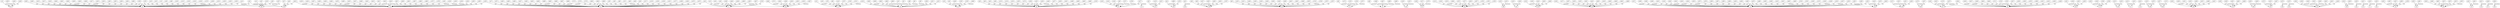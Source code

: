digraph references {
  p8 -> s51 [label=use];
  p9 -> s52 [label=cite];
  p13 -> s7 [label=contribute];
  p14 -> s52 [label=cite];
  p14 -> s60 [label=contribute];
  p15 -> s4 [label=contribute];
  p18 -> s52 [label=use];
  p19 -> s8 [label=cite];
  p20 -> s4 [label=use];
  p21 -> s60 [label=cite];
  p23 -> s52 [label=cite];
  p24 -> s49 [label=contribute];
  p24 -> s52 [label=use];
  p26 -> s49 [label=contribute];
  p26 -> s52 [label=cite];
  p27 -> s28 [label=cite];
  p28 -> s56 [label=use];
  p29 -> s52 [label=cite];
  p33 -> s7 [label=cite];
  p33 -> s28 [label=cite];
  p34 -> s7 [label=cite];
  p35 -> s28 [label=use];
  p37 -> s49 [label=use];
  p40 -> s7 [label=cite];
  p41 -> s32 [label=contribute];
  p42 -> s8 [label=cite];
  p43 -> s28 [label=use];
  p50 -> s37 [label=contribute];
  p51 -> s32 [label=contribute];
  p53 -> s27 [label=contribute];
  p54 -> s54 [label=contribute];
  p55 -> s20 [label=contribute];
  p56 -> s59 [label=use];
  p58 -> s29 [label=cite];
  p63 -> s28 [label=cite];
  p64 -> s49 [label=use];
  p68 -> s32 [label=cite];
  p69 -> s52 [label=cite];
  p74 -> s28 [label=cite];
  p78 -> s4 [label=cite];
  p80 -> s28 [label=use];
  p81 -> s32 [label=contribute];
  p82 -> s32 [label=contribute];
  p83 -> s56 [label=use];
  p86 -> s28 [label=contribute];
  p89 -> s4 [label=cite];
  p90 -> s29 [label=cite];
  p91 -> s60 [label=cite];
  p92 -> s56 [label=cite];
  p93 -> s38 [label=cite];
  p94 -> s28 [label=cite];
  p95 -> s5 [label=contribute];
  p98 -> s9 [label=contribute];
  p99 -> s56 [label=cite];
  p100 -> s43 [label=contribute];
  p101 -> s43 [label=contribute];
  p102 -> s38 [label=cite];
  p103 -> s52 [label=cite];
  p105 -> s60 [label=cite];
  p108 -> s11 [label=cite];
  p110 -> s56 [label=use];
  p113 -> s58 [label=use];
  p115 -> s52 [label=use];
  p116 -> s56 [label=cite];
  p117 -> s28 [label=cite];
  p118 -> s27 [label=use];
  p119 -> s28 [label=cite];
  p120 -> s52 [label=cite];
  p130 -> s37 [label=cite];
  p133 -> s36 [label=cite];
  p134 -> s31 [label=contribute];
  p135 -> s33 [label=contribute];
  p136 -> s46 [label=contribute];
  p137 -> s19 [label=contribute];
  p138 -> s28 [label=use];
  p139 -> s28 [label=use];
  p140 -> s19 [label=use];
  p141 -> s38 [label=cite];
  p142 -> s4 [label=contribute];
  p142 -> s32 [label=cite];
  p143 -> s4 [label=cite];
  p145 -> s37 [label=cite];
  p146 -> s37 [label=use];
  p149 -> s59 [label=contribute];
  p150 -> s58 [label=contribute];
  p151 -> s28 [label=cite];
  p152 -> s36 [label=contribute];
  p154 -> s52 [label=use];
  p155 -> s56 [label=cite];
  p158 -> s52 [label=use];
  p160 -> s19 [label=use];
  p162 -> s56 [label=cite];
  p165 -> s59 [label=contribute];
  p168 -> s38 [label=cite];
  p170 -> s19 [label=use];
  p171 -> s46 [label=cite];
  p173 -> s5 [label=cite];
  p174 -> s56 [label=cite];
  p175 -> s16 [label=contribute];
  p176 -> s52 [label=contribute];
  p177 -> s28 [label=cite];
  p178 -> s48 [label=contribute];
  p179 -> s57 [label=cite];
  p181 -> s53 [label=contribute];
  p184 -> s57 [label=cite];
  p185 -> s3 [label=contribute];
  p186 -> s56 [label=cite];
  p187 -> s60 [label=cite];
  p188 -> s7 [label=cite];
  p189 -> s19 [label=contribute];
  p190 -> s38 [label=cite];
  p191 -> s56 [label=cite];
  p193 -> s28 [label=use];
  p193 -> s59 [label=cite];
  p194 -> s38 [label=cite];
  p195 -> s19 [label=use];
  p199 -> s52 [label=use];
  p200 -> s38 [label=cite];
  p206 -> s38 [label=cite];
  p207 -> s46 [label=use];
  p208 -> s28 [label=use];
  p210 -> s52 [label=use];
  p213 -> s18 [label=contribute];
  p214 -> s2 [label=contribute];
  p220 -> s19 [label=use];
  p221 -> s27 [label=use];
  p222 -> s2 [label=cite];
  p223 -> s58 [label=cite];
  p224 -> s13 [label=contribute];
  p225 -> s39 [label=contribute];
  p226 -> s59 [label=contribute];
  p227 -> s44 [label=contribute];
  p228 -> s30 [label=contribute];
  p229 -> s46 [label=cite];
  p230 -> s33 [label=cite];
  p231 -> s16 [label=contribute];
  p232 -> s46 [label=cite];
  p233 -> s52 [label=use];
  p234 -> s56 [label=cite];
  p236 -> s53 [label=cite];
  p237 -> s19 [label=contribute];
  p238 -> s15 [label=cite];
  p240 -> s30 [label=use];
  p241 -> s30 [label=cite];
  p243 -> s30 [label=use];
  p246 -> s28 [label=use];
  p248 -> s38 [label=cite];
  p249 -> s59 [label=use];
  p250 -> s3 [label=cite];
  p251 -> s16 [label=cite];
  p252 -> s52 [label=cite];
  p253 -> s19 [label=use];
  p254 -> s33 [label=use];
  p255 -> s52 [label=cite];
  p257 -> s29 [label=contribute];
  p258 -> s15 [label=contribute];
  p259 -> s45 [label=contribute];
  p260 -> s19 [label=use];
  p261 -> s10 [label=contribute];
  p261 -> s19 [label=cite];
  p263 -> s52 [label=use];
  p264 -> s40 [label=cite];
  p269 -> s19 [label=use];
  p270 -> s28 [label=use];
  p271 -> s11 [label=cite];
  p273 -> s28 [label=cite];
  p275 -> s22 [label=contribute];
  p276 -> s50 [label=contribute];
  p277 -> s17 [label=contribute];
  p277 -> s37 [label=cite];
  p278 -> s55 [label=contribute];
  p280 -> s52 [label=use];
  p282 -> s59 [label=cite];
  p285 -> s59 [label=cite];
  p288 -> s19 [label=contribute];
  p291 -> s28 [label=cite];
  p291 -> s40 [label=contribute];
  p294 -> s25 [label=contribute];
  p294 -> s57 [label=cite];
  p296 -> s40 [label=use];
  p298 -> s19 [label=use];
  p304 -> s32 [label=cite];
  p305 -> s23 [label=cite];
  p308 -> s38 [label=cite];
  p309 -> s30 [label=use];
  p310 -> s18 [label=use];
  p311 -> s32 [label=cite];
  p312 -> s30 [label=use];
  p313 -> s52 [label=cite];
  p315 -> s22 [label=cite];
  p316 -> s59 [label=cite];
  p317 -> s52 [label=use];
  p318 -> s52 [label=cite];
  p319 -> s34 [label=cite];
  p320 -> s41 [label=contribute];
  p321 -> s21 [label=contribute];
  p322 -> s19 [label=cite];
  p325 -> s1 [label=contribute];
  p326 -> s23 [label=contribute];
  p327 -> s25 [label=cite];
  p328 -> s25 [label=use];
  p329 -> s40 [label=use];
  p330 -> s51 [label=contribute];
  p331 -> s10 [label=contribute];
  p331 -> s19 [label=cite];
  p332 -> s42 [label=contribute];
  p333 -> s6 [label=contribute];
  p334 -> s23 [label=contribute];
  p335 -> s14 [label=cite];
  p337 -> s48 [label=cite];
  p340 -> s19 [label=contribute];
  p342 -> s19 [label=contribute];
  p343 -> s19 [label=use];
  p344 -> s19 [label=contribute];
  p350 -> s25 [label=use];
  p352 -> s23 [label=use];
  p353 -> s19 [label=use];
  p354 -> s26 [label=use];
  p355 -> s40 [label=use];
  p356 -> s23 [label=contribute];
  p360 -> s26 [label=cite];
  p366 -> s30 [label=use];
  p370 -> s39 [label=cite];
  p371 -> s28 [label=cite];
  p372 -> s19 [label=cite];
  p373 -> s25 [label=contribute];
  p373 -> s57 [label=cite];
  p376 -> s19 [label=cite];
  p379 -> s25 [label=use];
  p381 -> s46 [label=cite];
  p384 -> s52 [label=use];
  p385 -> s19 [label=use];
  p386 -> s58 [label=cite];
  p387 -> s19 [label=cite];
  p391 -> s52 [label=use];
  p393 -> s52 [label=contribute];
  p395 -> s19 [label=use];
  p396 -> s19 [label=cite];
  p397 -> s6 [label=cite];
  p398 -> s25 [label=cite];
  p400 -> s52 [label=use];
  p401 -> s38 [label=cite];
  p402 -> s23 [label=cite];
  p403 -> s52 [label=use];
  p404 -> s51 [label=cite];
  p405 -> s28 [label=use];
  p407 -> s22 [label=cite];
  p409 -> s52 [label=contribute];
  p410 -> s46 [label=cite];
  p412 -> s25 [label=cite];
  p414 -> s25 [label=cite];
  p416 -> s40 [label=use];
  p417 -> s52 [label=cite];
  p418 -> s10 [label=use];
  p421 -> s12 [label=cite];
  p422 -> s52 [label=use];
  p423 -> s52 [label=use];
  p424 -> s59 [label=cite];
  p425 -> s23 [label=cite];
  p426 -> s19 [label=use];
  p428 -> s23 [label=use];
  p430 -> s16 [label=use];
  p431 -> s30 [label=cite];
  p434 -> s25 [label=use];
  p436 -> s19 [label=use];
  p439 -> s51 [label=use];
  p445 -> s56 [label=contribute];
  p446 -> s8 [label=contribute];
  p449 -> s25 [label=use];
  p452 -> s53 [label=use];
  p453 -> s53 [label=use];
  p457 -> s59 [label=cite];
  p458 -> s59 [label=cite];
  p459 -> s59 [label=use];
  p461 -> s14 [label=contribute];
  p463 -> s19 [label=cite];
  p464 -> s59 [label=use];
  p466 -> s9 [label=contribute];
  p467 -> s9 [label=contribute];
  p468 -> s9 [label=contribute];
  p469 -> s9 [label=contribute];
  p470 -> s19 [label=cite];
  p476 -> s10 [label=use];
  p477 -> s56 [label=cite];
  p478 -> s59 [label=contribute];
  p483 -> s28 [label=cite];
  p484 -> s7 [label=cite];
  p485 -> s28 [label=use];
  p486 -> s59 [label=cite];
  p491 -> s52 [label=use];
  p498 -> s19 [label=cite];
  p500 -> s19 [label=use];
  p502 -> s29 [label=cite];
  p503 -> s46 [label=cite];
  p504 -> s33 [label=cite];
  p506 -> s19 [label=cite];
  p510 -> s19 [label=cite];
  p511 -> s32 [label=cite];
  p512 -> s24 [label=contribute];
  p516 -> s46 [label=use];
  p523 -> s59 [label=use];
  p525 -> s57 [label=contribute];
  p527 -> s28 [label=use];
  p528 -> s56 [label=use];
  p532 -> s15 [label=cite];
  p534 -> s25 [label=contribute];
  p536 -> s47 [label=contribute];
  p537 -> s59 [label=use];
  p541 -> s56 [label=cite];
  p547 -> s6 [label=cite];
  p549 -> s7 [label=cite];
  p551 -> s19 [label=use];
  p557 -> s25 [label=use];
  p558 -> s31 [label=use];
  p561 -> s38 [label=cite];
  p563 -> s29 [label=use];
  p564 -> s35 [label=contribute];
  p565 -> s32 [label=contribute];
  p566 -> s59 [label=cite];
  p567 -> s40 [label=contribute];
  p568 -> s40 [label=contribute];
  p575 -> s58 [label=use];
  p577 -> s58 [label=cite];
  p580 -> s6 [label=cite];
  p586 -> s38 [label=cite];
  p588 -> s56 [label=cite];
  p589 -> s32 [label=cite];
  p591 -> s59 [label=cite];
  p592 -> s28 [label=cite];
  p595 -> s25 [label=use];
  p600 -> s7 [label=cite];
  p604 -> s25 [label=use];
  p610 -> s59 [label=cite];
  p611 -> s59 [label=contribute];
  p614 -> s49 [label=cite];
  p614 -> s59 [label=contribute];
  p615 -> s59 [label=use];
  p616 -> s59 [label=contribute];
  p618 -> s34 [label=contribute];
  p619 -> s58 [label=cite];
  p621 -> s59 [label=cite];
  p622 -> s52 [label=use];
  p623 -> s28 [label=cite];
  p624 -> s29 [label=cite];
  p625 -> s10 [label=cite];
  p627 -> s7 [label=cite];
  p628 -> s45 [label=contribute];
  p629 -> s46 [label=cite];
  p630 -> s56 [label=cite];
  p632 -> s19 [label=cite];
  p634 -> s52 [label=use];
  p636 -> s46 [label=use];
  p638 -> s59 [label=cite];
  p641 -> s12 [label=contribute];
  p642 -> s46 [label=cite];
  p645 -> s15 [label=cite];
  p648 -> s15 [label=cite];
  p649 -> s25 [label=use];
  p652 -> s59 [label=cite];
  p654 -> s52 [label=cite];
  p655 -> s56 [label=cite];
  p656 -> s33 [label=use];
  p657 -> s59 [label=cite];
  p658 -> s28 [label=contribute];
  p662 -> s32 [label=cite];
  p663 -> s32 [label=cite];
  p665 -> s19 [label=contribute];
  p667 -> s26 [label=cite];
  p668 -> s28 [label=cite];
  p669 -> s46 [label=cite];
  p672 -> s26 [label=contribute];
  p673 -> s26 [label=cite];
  p674 -> s26 [label=use];
  p675 -> s26 [label=contribute];
  p677 -> s58 [label=use];
  p679 -> s38 [label=cite];
  p680 -> s56 [label=cite];
  p682 -> s28 [label=cite];
  p684 -> s32 [label=contribute];
  p690 -> s28 [label=use];
  p692 -> s59 [label=use];
  p693 -> s59 [label=use];
  p695 -> s52 [label=use];
  p696 -> s54 [label=cite];
  p697 -> s28 [label=contribute];
  p699 -> s28 [label=contribute];
  p703 -> s56 [label=use];
  p705 -> s54 [label=use];
  p707 -> s4 [label=cite];
  p708 -> s6 [label=cite];
  p711 -> s25 [label=cite];
  p713 -> s44 [label=cite];
  p716 -> s38 [label=cite];
  p721 -> s40 [label=use];
  p727 -> s59 [label=cite];
  p728 -> s25 [label=contribute];
  p729 -> s7 [label=cite];
  p733 -> s59 [label=use];
  p734 -> s19 [label=use];
  p736 -> s38 [label=contribute];
  p740 -> s4 [label=use];
  p741 -> s4 [label=use];
  p745 -> s5 [label=contribute];
  p746 -> s5 [label=cite];
  p747 -> s5 [label=contribute];
  p750 -> s58 [label=use];
  p757 -> s37 [label=contribute];
  p758 -> s37 [label=contribute];
  p761 -> s58 [label=cite];
  p767 -> s38 [label=cite];
  p769 -> s52 [label=use];
  p774 -> s28 [label=cite];
  p776 -> s11 [label=contribute];
  p778 -> s28 [label=cite];
  p779 -> s28 [label=cite];
  p781 -> s19 [label=cite];
  p782 -> s8 [label=use];
  p785 -> s25 [label=use];
  p787 -> s29 [label=cite];
  p789 -> s3 [label=cite];
  p791 -> s52 [label=use];
  p792 -> s8 [label=cite];
  p795 -> s58 [label=use];
  p797 -> s38 [label=cite];
  p799 -> s3 [label=cite];
  p800 -> s8 [label=contribute];
  p803 -> s28 [label=use];
  p804 -> s28 [label=cite];
  p806 -> s28 [label=cite];
}

